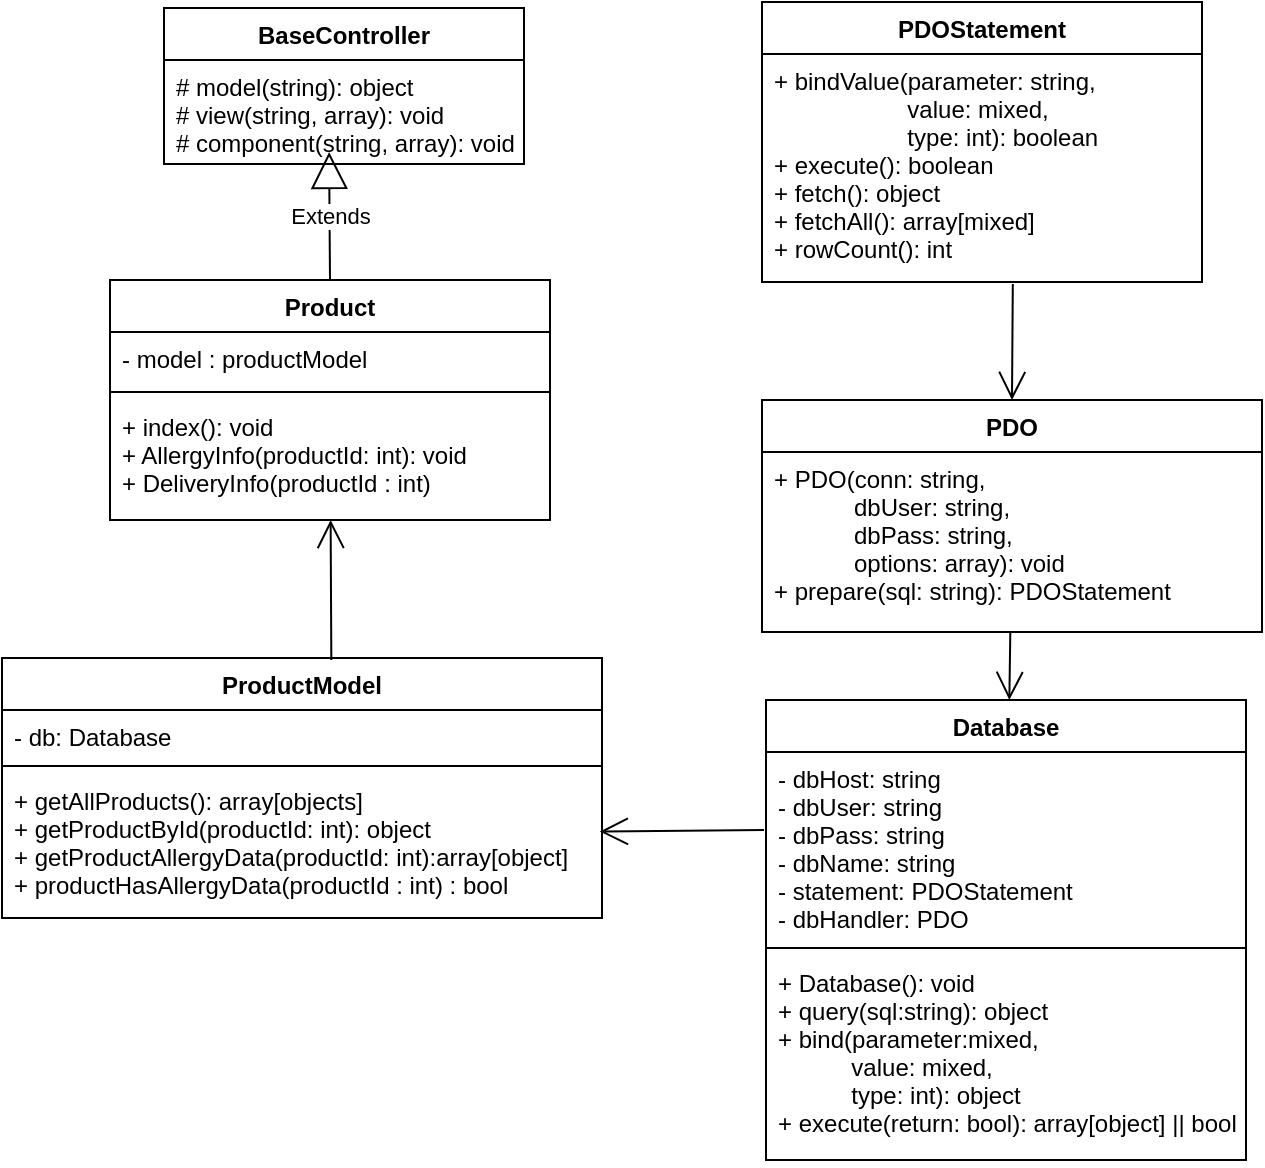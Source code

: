 <mxfile version="23.0.2" type="device">
  <diagram id="lsWpvYof2iPqZuBiwIu0" name="Pagina-1">
    <mxGraphModel dx="1674" dy="738" grid="1" gridSize="10" guides="1" tooltips="1" connect="1" arrows="1" fold="1" page="1" pageScale="1" pageWidth="827" pageHeight="1169" math="0" shadow="0">
      <root>
        <mxCell id="0" />
        <mxCell id="1" parent="0" />
        <mxCell id="Xm0FY74fy89r12f_HygY-5" value="Product" style="swimlane;fontStyle=1;align=center;verticalAlign=top;childLayout=stackLayout;horizontal=1;startSize=26;horizontalStack=0;resizeParent=1;resizeParentMax=0;resizeLast=0;collapsible=1;marginBottom=0;" parent="1" vertex="1">
          <mxGeometry x="154" y="179" width="220" height="120" as="geometry" />
        </mxCell>
        <mxCell id="Xm0FY74fy89r12f_HygY-6" value="- model : productModel" style="text;strokeColor=none;fillColor=none;align=left;verticalAlign=top;spacingLeft=4;spacingRight=4;overflow=hidden;rotatable=0;points=[[0,0.5],[1,0.5]];portConstraint=eastwest;" parent="Xm0FY74fy89r12f_HygY-5" vertex="1">
          <mxGeometry y="26" width="220" height="26" as="geometry" />
        </mxCell>
        <mxCell id="Xm0FY74fy89r12f_HygY-7" value="" style="line;strokeWidth=1;fillColor=none;align=left;verticalAlign=middle;spacingTop=-1;spacingLeft=3;spacingRight=3;rotatable=0;labelPosition=right;points=[];portConstraint=eastwest;strokeColor=inherit;" parent="Xm0FY74fy89r12f_HygY-5" vertex="1">
          <mxGeometry y="52" width="220" height="8" as="geometry" />
        </mxCell>
        <mxCell id="Xm0FY74fy89r12f_HygY-8" value="+ index(): void&#xa;+ AllergyInfo(productId: int): void&#xa;+ DeliveryInfo(productId : int)" style="text;strokeColor=none;fillColor=none;align=left;verticalAlign=top;spacingLeft=4;spacingRight=4;overflow=hidden;rotatable=0;points=[[0,0.5],[1,0.5]];portConstraint=eastwest;" parent="Xm0FY74fy89r12f_HygY-5" vertex="1">
          <mxGeometry y="60" width="220" height="60" as="geometry" />
        </mxCell>
        <mxCell id="Xm0FY74fy89r12f_HygY-10" value="BaseController" style="swimlane;fontStyle=1;align=center;verticalAlign=top;childLayout=stackLayout;horizontal=1;startSize=26;horizontalStack=0;resizeParent=1;resizeParentMax=0;resizeLast=0;collapsible=1;marginBottom=0;" parent="1" vertex="1">
          <mxGeometry x="181" y="43" width="180" height="78" as="geometry" />
        </mxCell>
        <mxCell id="Xm0FY74fy89r12f_HygY-13" value="# model(string): object&#xa;# view(string, array): void&#xa;# component(string, array): void" style="text;strokeColor=none;fillColor=none;align=left;verticalAlign=top;spacingLeft=4;spacingRight=4;overflow=hidden;rotatable=0;points=[[0,0.5],[1,0.5]];portConstraint=eastwest;" parent="Xm0FY74fy89r12f_HygY-10" vertex="1">
          <mxGeometry y="26" width="180" height="52" as="geometry" />
        </mxCell>
        <mxCell id="Xm0FY74fy89r12f_HygY-14" value="ProductModel" style="swimlane;fontStyle=1;align=center;verticalAlign=top;childLayout=stackLayout;horizontal=1;startSize=26;horizontalStack=0;resizeParent=1;resizeParentMax=0;resizeLast=0;collapsible=1;marginBottom=0;" parent="1" vertex="1">
          <mxGeometry x="100" y="368" width="300" height="130" as="geometry" />
        </mxCell>
        <mxCell id="Xm0FY74fy89r12f_HygY-15" value="- db: Database" style="text;strokeColor=none;fillColor=none;align=left;verticalAlign=top;spacingLeft=4;spacingRight=4;overflow=hidden;rotatable=0;points=[[0,0.5],[1,0.5]];portConstraint=eastwest;" parent="Xm0FY74fy89r12f_HygY-14" vertex="1">
          <mxGeometry y="26" width="300" height="24" as="geometry" />
        </mxCell>
        <mxCell id="Xm0FY74fy89r12f_HygY-16" value="" style="line;strokeWidth=1;fillColor=none;align=left;verticalAlign=middle;spacingTop=-1;spacingLeft=3;spacingRight=3;rotatable=0;labelPosition=right;points=[];portConstraint=eastwest;strokeColor=inherit;" parent="Xm0FY74fy89r12f_HygY-14" vertex="1">
          <mxGeometry y="50" width="300" height="8" as="geometry" />
        </mxCell>
        <mxCell id="Xm0FY74fy89r12f_HygY-17" value="+ getAllProducts(): array[objects]&#xa;+ getProductById(productId: int): object&#xa;+ getProductAllergyData(productId: int):array[object]&#xa;+ productHasAllergyData(productId : int) : bool" style="text;strokeColor=none;fillColor=none;align=left;verticalAlign=top;spacingLeft=4;spacingRight=4;overflow=hidden;rotatable=0;points=[[0,0.5],[1,0.5]];portConstraint=eastwest;" parent="Xm0FY74fy89r12f_HygY-14" vertex="1">
          <mxGeometry y="58" width="300" height="72" as="geometry" />
        </mxCell>
        <mxCell id="Xm0FY74fy89r12f_HygY-18" value="Database" style="swimlane;fontStyle=1;align=center;verticalAlign=top;childLayout=stackLayout;horizontal=1;startSize=26;horizontalStack=0;resizeParent=1;resizeParentMax=0;resizeLast=0;collapsible=1;marginBottom=0;" parent="1" vertex="1">
          <mxGeometry x="482" y="389" width="240" height="230" as="geometry" />
        </mxCell>
        <mxCell id="Xm0FY74fy89r12f_HygY-19" value="- dbHost: string&#xa;- dbUser: string&#xa;- dbPass: string&#xa;- dbName: string&#xa;- statement: PDOStatement&#xa;- dbHandler: PDO" style="text;strokeColor=none;fillColor=none;align=left;verticalAlign=top;spacingLeft=4;spacingRight=4;overflow=hidden;rotatable=0;points=[[0,0.5],[1,0.5]];portConstraint=eastwest;" parent="Xm0FY74fy89r12f_HygY-18" vertex="1">
          <mxGeometry y="26" width="240" height="94" as="geometry" />
        </mxCell>
        <mxCell id="Xm0FY74fy89r12f_HygY-20" value="" style="line;strokeWidth=1;fillColor=none;align=left;verticalAlign=middle;spacingTop=-1;spacingLeft=3;spacingRight=3;rotatable=0;labelPosition=right;points=[];portConstraint=eastwest;strokeColor=inherit;" parent="Xm0FY74fy89r12f_HygY-18" vertex="1">
          <mxGeometry y="120" width="240" height="8" as="geometry" />
        </mxCell>
        <mxCell id="Xm0FY74fy89r12f_HygY-21" value="+ Database(): void&#xa;+ query(sql:string): object&#xa;+ bind(parameter:mixed,&#xa;           value: mixed,&#xa;           type: int): object&#xa;+ execute(return: bool): array[object] || bool" style="text;strokeColor=none;fillColor=none;align=left;verticalAlign=top;spacingLeft=4;spacingRight=4;overflow=hidden;rotatable=0;points=[[0,0.5],[1,0.5]];portConstraint=eastwest;" parent="Xm0FY74fy89r12f_HygY-18" vertex="1">
          <mxGeometry y="128" width="240" height="102" as="geometry" />
        </mxCell>
        <mxCell id="Xm0FY74fy89r12f_HygY-24" value="PDO" style="swimlane;fontStyle=1;align=center;verticalAlign=top;childLayout=stackLayout;horizontal=1;startSize=26;horizontalStack=0;resizeParent=1;resizeParentMax=0;resizeLast=0;collapsible=1;marginBottom=0;" parent="1" vertex="1">
          <mxGeometry x="480" y="239" width="250" height="116" as="geometry" />
        </mxCell>
        <mxCell id="Xm0FY74fy89r12f_HygY-27" value="+ PDO(conn: string,&#xa;            dbUser: string,&#xa;            dbPass: string,&#xa;            options: array): void&#xa;+ prepare(sql: string): PDOStatement" style="text;strokeColor=none;fillColor=none;align=left;verticalAlign=top;spacingLeft=4;spacingRight=4;overflow=hidden;rotatable=0;points=[[0,0.5],[1,0.5]];portConstraint=eastwest;" parent="Xm0FY74fy89r12f_HygY-24" vertex="1">
          <mxGeometry y="26" width="250" height="90" as="geometry" />
        </mxCell>
        <mxCell id="Xm0FY74fy89r12f_HygY-28" value="PDOStatement" style="swimlane;fontStyle=1;align=center;verticalAlign=top;childLayout=stackLayout;horizontal=1;startSize=26;horizontalStack=0;resizeParent=1;resizeParentMax=0;resizeLast=0;collapsible=1;marginBottom=0;" parent="1" vertex="1">
          <mxGeometry x="480" y="40" width="220" height="140" as="geometry" />
        </mxCell>
        <mxCell id="Xm0FY74fy89r12f_HygY-31" value="+ bindValue(parameter: string,&#xa;                    value: mixed,&#xa;                    type: int): boolean&#xa;+ execute(): boolean&#xa;+ fetch(): object&#xa;+ fetchAll(): array[mixed]&#xa;+ rowCount(): int" style="text;strokeColor=none;fillColor=none;align=left;verticalAlign=top;spacingLeft=4;spacingRight=4;overflow=hidden;rotatable=0;points=[[0,0.5],[1,0.5]];portConstraint=eastwest;" parent="Xm0FY74fy89r12f_HygY-28" vertex="1">
          <mxGeometry y="26" width="220" height="114" as="geometry" />
        </mxCell>
        <mxCell id="Xm0FY74fy89r12f_HygY-43" value="Extends" style="endArrow=block;endSize=16;endFill=0;html=1;rounded=0;exitX=0.5;exitY=0;exitDx=0;exitDy=0;" parent="1" source="Xm0FY74fy89r12f_HygY-5" edge="1">
          <mxGeometry width="160" relative="1" as="geometry">
            <mxPoint x="266" y="179" as="sourcePoint" />
            <mxPoint x="263.549" y="115" as="targetPoint" />
          </mxGeometry>
        </mxCell>
        <mxCell id="Xm0FY74fy89r12f_HygY-46" value="" style="endArrow=open;endFill=1;endSize=12;html=1;rounded=0;" parent="1" source="Xm0FY74fy89r12f_HygY-24" target="Xm0FY74fy89r12f_HygY-18" edge="1">
          <mxGeometry width="160" relative="1" as="geometry">
            <mxPoint x="610" y="359" as="sourcePoint" />
            <mxPoint x="610" y="389" as="targetPoint" />
          </mxGeometry>
        </mxCell>
        <mxCell id="Xm0FY74fy89r12f_HygY-47" value="" style="endArrow=open;endFill=1;endSize=12;html=1;rounded=0;exitX=0.57;exitY=1.009;exitDx=0;exitDy=0;exitPerimeter=0;entryX=0.5;entryY=0;entryDx=0;entryDy=0;" parent="1" source="Xm0FY74fy89r12f_HygY-31" target="Xm0FY74fy89r12f_HygY-24" edge="1">
          <mxGeometry width="160" relative="1" as="geometry">
            <mxPoint x="220" y="319" as="sourcePoint" />
            <mxPoint x="380" y="319" as="targetPoint" />
          </mxGeometry>
        </mxCell>
        <mxCell id="Xm0FY74fy89r12f_HygY-49" value="" style="endArrow=open;endFill=1;endSize=12;html=1;rounded=0;exitX=-0.004;exitY=0.415;exitDx=0;exitDy=0;exitPerimeter=0;entryX=0.996;entryY=0.386;entryDx=0;entryDy=0;entryPerimeter=0;" parent="1" source="Xm0FY74fy89r12f_HygY-19" edge="1">
          <mxGeometry width="160" relative="1" as="geometry">
            <mxPoint x="220" y="409" as="sourcePoint" />
            <mxPoint x="398.92" y="454.792" as="targetPoint" />
          </mxGeometry>
        </mxCell>
        <mxCell id="Xm0FY74fy89r12f_HygY-50" value="" style="endArrow=open;endFill=1;endSize=12;html=1;rounded=0;" parent="1" target="Xm0FY74fy89r12f_HygY-5" edge="1">
          <mxGeometry width="160" relative="1" as="geometry">
            <mxPoint x="264.667" y="369" as="sourcePoint" />
            <mxPoint x="380" y="299" as="targetPoint" />
          </mxGeometry>
        </mxCell>
      </root>
    </mxGraphModel>
  </diagram>
</mxfile>
